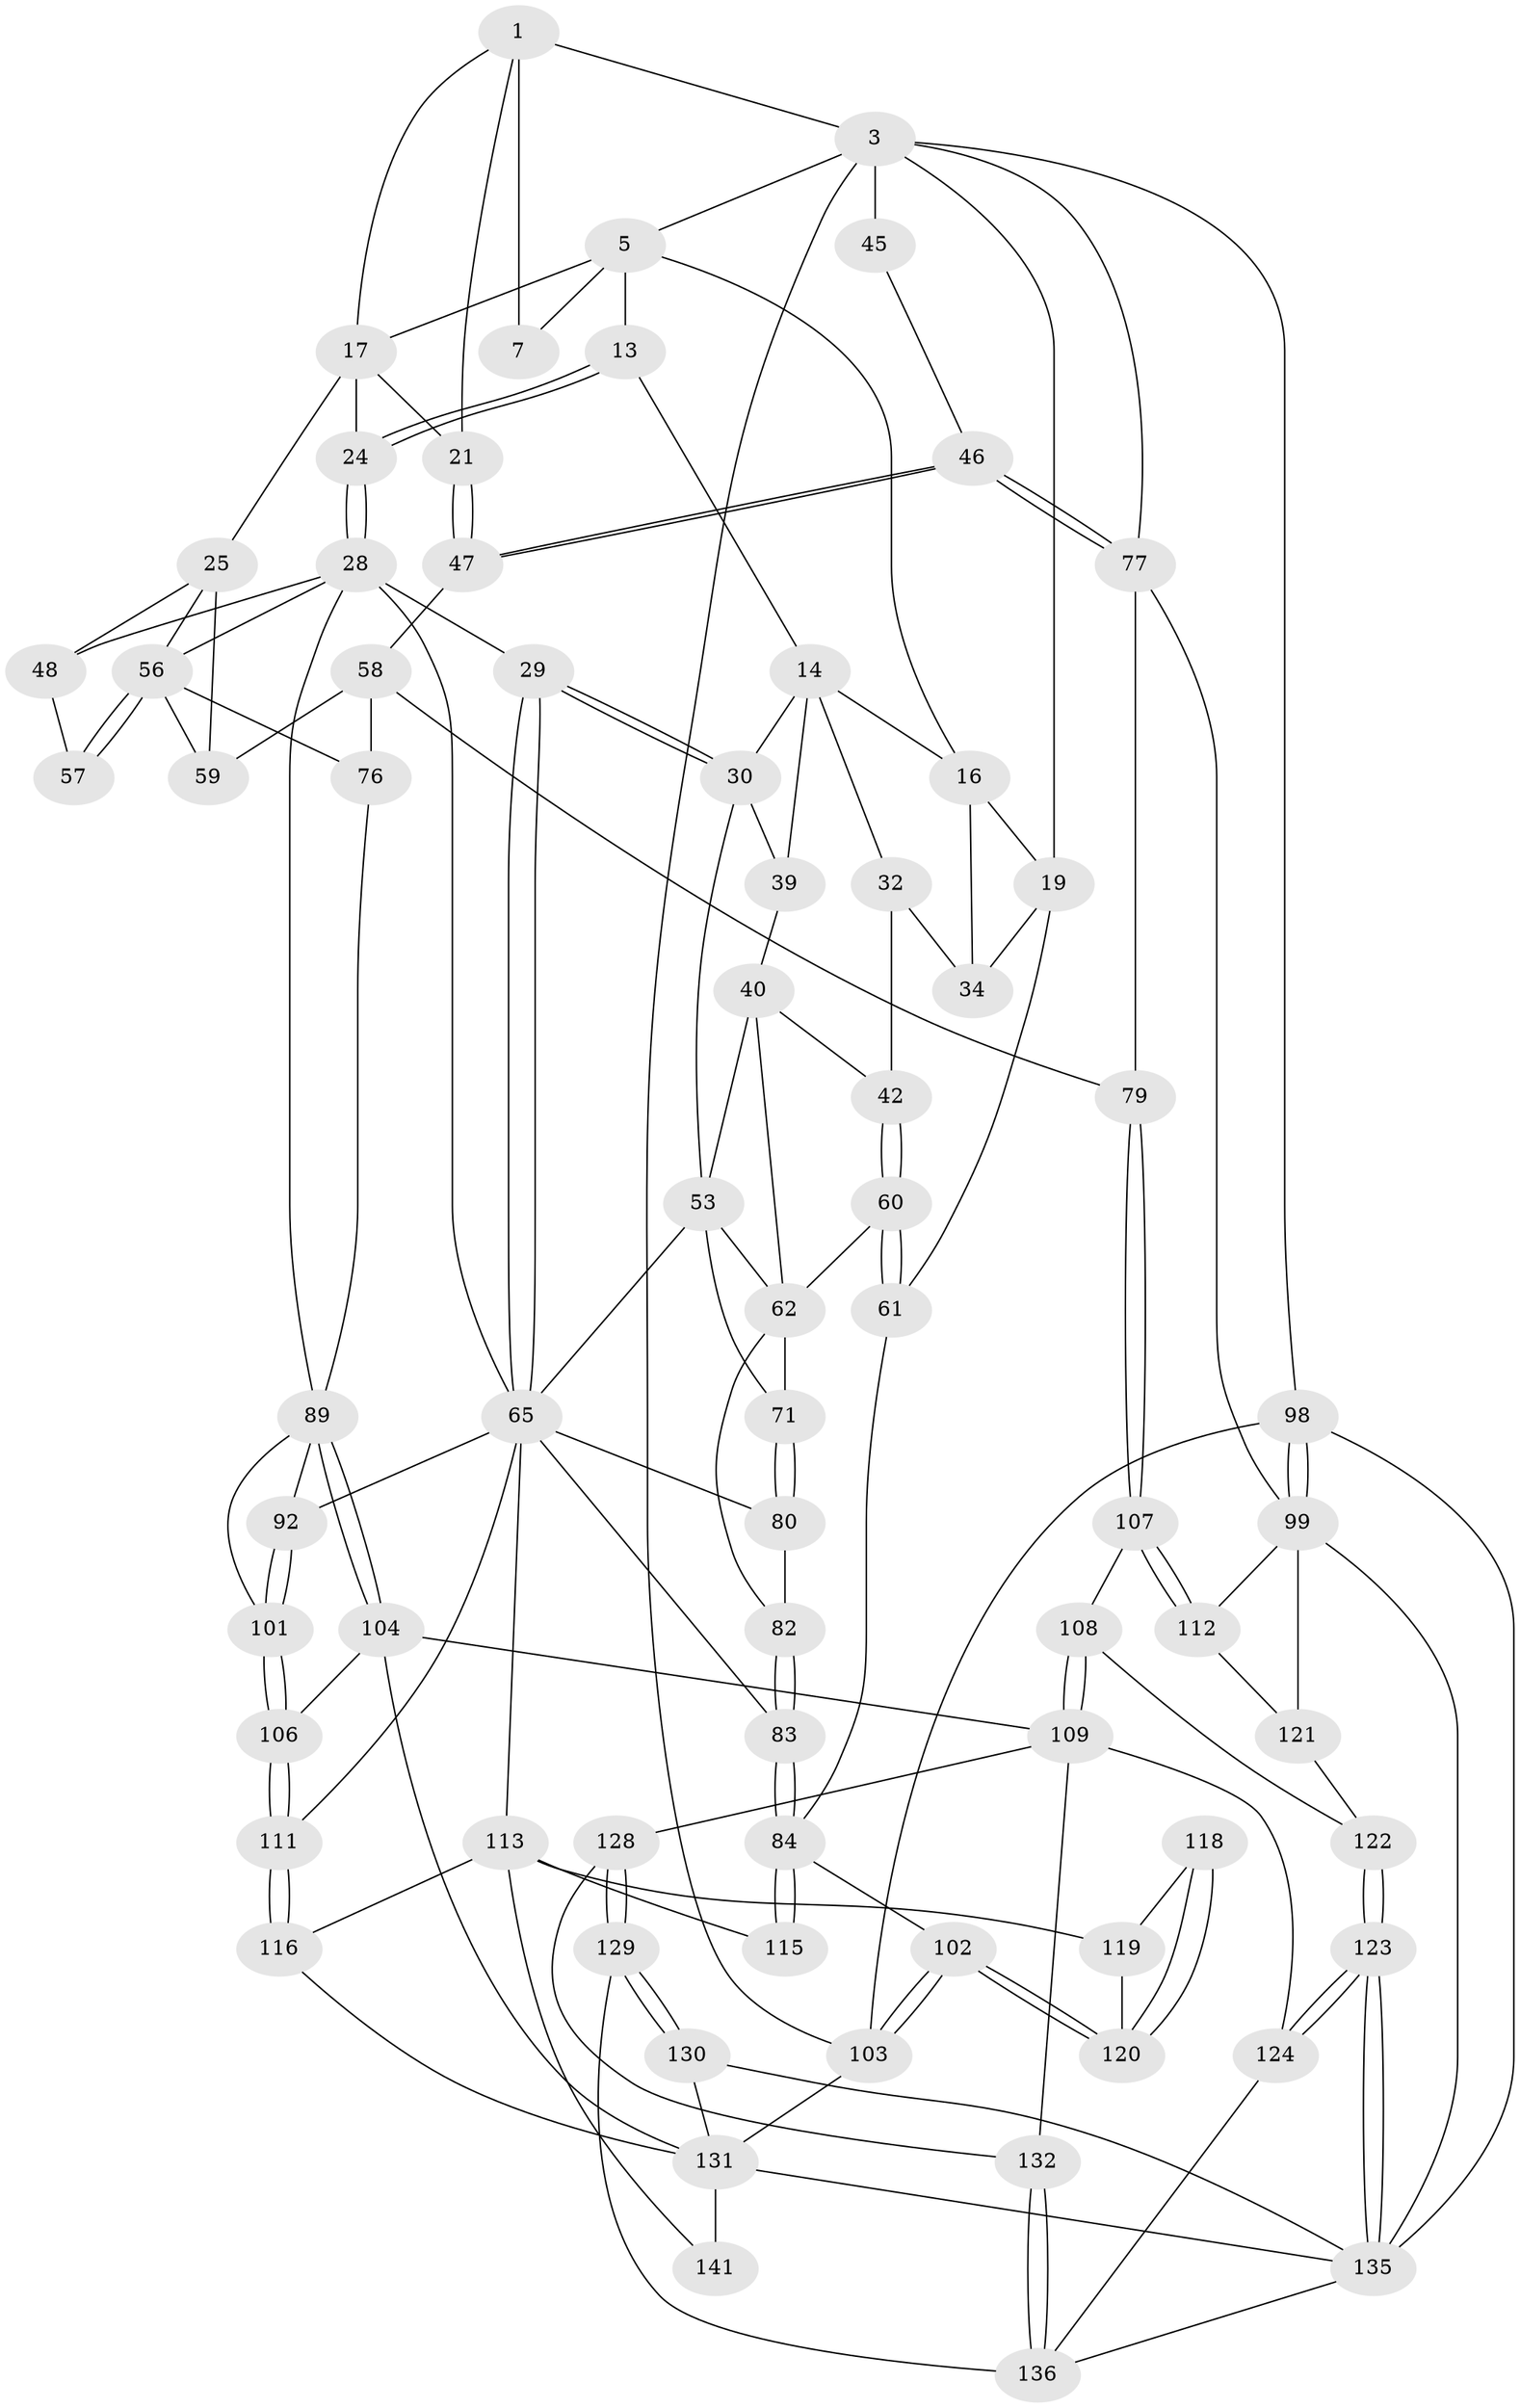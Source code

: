 // original degree distribution, {3: 0.02054794520547945, 4: 0.2328767123287671, 6: 0.2328767123287671, 5: 0.5136986301369864}
// Generated by graph-tools (version 1.1) at 2025/16/03/09/25 04:16:50]
// undirected, 73 vertices, 164 edges
graph export_dot {
graph [start="1"]
  node [color=gray90,style=filled];
  1 [pos="+0.736501591908511+0",super="+2+8"];
  3 [pos="+1+0",super="+43+4"];
  5 [pos="+0.172406730159645+0",super="+6"];
  7 [pos="+0.6732369590819971+0"];
  13 [pos="+0.3457095040266442+0.06607919392328979"];
  14 [pos="+0.24357738972881873+0.1314290451030335",super="+15+31"];
  16 [pos="+0.12236785089886107+0.09581594505947236",super="+20"];
  17 [pos="+0.612848962520688+0.1262932330338613",super="+22+18"];
  19 [pos="+0+0",super="+36"];
  21 [pos="+0.7716015518609509+0.20629323078552295"];
  24 [pos="+0.3746489275934804+0.22889074024036307"];
  25 [pos="+0.6621630209191152+0.248543671124088",super="+55+26"];
  28 [pos="+0.36789773956817107+0.26320001904938684",super="+50"];
  29 [pos="+0.36417740710528107+0.2666332432553081"];
  30 [pos="+0.30874913745864285+0.26423331180590137",super="+51"];
  32 [pos="+0.1377308070366357+0.16172552010068003",super="+33"];
  34 [pos="+0.03750437232089335+0.16873439527797962",super="+35"];
  39 [pos="+0.1992016139374622+0.2595076780765538"];
  40 [pos="+0.18661865890213597+0.27037076762431567",super="+41"];
  42 [pos="+0.10492307434708728+0.2691152479913155"];
  45 [pos="+0.91243303741724+0.31848155540203554"];
  46 [pos="+0.8301302888245842+0.3603038011104036"];
  47 [pos="+0.7976909696909781+0.3267118396540866"];
  48 [pos="+0.5107675014347864+0.28927517059503416",super="+52+49"];
  53 [pos="+0.21716088695753935+0.34585256235479056",super="+54+67"];
  56 [pos="+0.5847485068280741+0.3323573055821469",super="+68"];
  57 [pos="+0.580519529615442+0.32389267799904026"];
  58 [pos="+0.7076022464093903+0.34867290436679027",super="+75"];
  59 [pos="+0.663522711793266+0.3077784459771226"];
  60 [pos="+0.04365531590048899+0.36750538815374795"];
  61 [pos="+0+0.4828961507328033"];
  62 [pos="+0.14596674546467558+0.3392735696512868",super="+63"];
  65 [pos="+0.322853588882694+0.4166253280741374",super="+66"];
  71 [pos="+0.23512860451563192+0.41379195378135997",super="+72"];
  76 [pos="+0.6552068004955588+0.5233534850833835"];
  77 [pos="+0.8282555438629688+0.4260768716289948",super="+86+78"];
  79 [pos="+0.7458641410633301+0.5557547692178408"];
  80 [pos="+0.16200962683893252+0.4572425520119921",super="+81"];
  82 [pos="+0.10745692594844894+0.47714369308683213"];
  83 [pos="+0+0.557545075253536"];
  84 [pos="+0+0.5774573282322722",super="+85"];
  89 [pos="+0.6052138839766885+0.5577457992044141",super="+90"];
  92 [pos="+0.3981441667374127+0.6129785915791993"];
  98 [pos="+1+1"];
  99 [pos="+1+0.7468533827925636",super="+134+100"];
  101 [pos="+0.41621492739609856+0.6368404630405247"];
  102 [pos="+0+0.8541766029530635"];
  103 [pos="+0+1"];
  104 [pos="+0.5527800924631685+0.7545041630959729",super="+105"];
  106 [pos="+0.42433895474423217+0.7444540367534553"];
  107 [pos="+0.7654614066883919+0.5872187260108707"];
  108 [pos="+0.7476521825815101+0.7172268486578193"];
  109 [pos="+0.7425240471618023+0.7250789067419272",super="+110+125"];
  111 [pos="+0.39597539681096433+0.7606897222692286"];
  112 [pos="+1+0.6561053197269318"];
  113 [pos="+0.21194433805004567+0.7385979464698871",super="+114+117"];
  115 [pos="+0.021038472245361706+0.6902873375862631"];
  116 [pos="+0.3084258484733576+0.814539904273718"];
  118 [pos="+0.05794727935860125+0.7878728324447083"];
  119 [pos="+0.11573677626431039+0.8342691592585004",super="+127"];
  120 [pos="+0.04909627938082474+0.9135864717289611"];
  121 [pos="+0.9843351309655147+0.7517997683870357"];
  122 [pos="+0.8696421970585699+0.7706127430084302"];
  123 [pos="+0.8352727868433366+0.9309756671126665"];
  124 [pos="+0.7894593438835321+0.8914491229159885"];
  128 [pos="+0.5766752525997585+0.7671961182604935",super="+133"];
  129 [pos="+0.5802586153632106+0.912101349448007",super="+139"];
  130 [pos="+0.5517243042407195+0.9259430457406421"];
  131 [pos="+0.49207107619850177+0.894340103732949",super="+137"];
  132 [pos="+0.6864397465895752+0.837338213098294"];
  135 [pos="+0.853172748741971+0.9572944728920737",super="+142"];
  136 [pos="+0.7080828276636446+0.9029750913229889",super="+140"];
  141 [pos="+0.14671920297481367+1"];
  1 -- 3 [weight=2];
  1 -- 17;
  1 -- 21;
  1 -- 7;
  3 -- 98;
  3 -- 45 [weight=2];
  3 -- 19;
  3 -- 5;
  3 -- 103;
  3 -- 77;
  5 -- 16;
  5 -- 13;
  5 -- 7;
  5 -- 17;
  13 -- 14;
  13 -- 24;
  13 -- 24;
  14 -- 16;
  14 -- 32 [weight=2];
  14 -- 39;
  14 -- 30;
  16 -- 34;
  16 -- 19;
  17 -- 21;
  17 -- 25 [weight=2];
  17 -- 24;
  19 -- 61;
  19 -- 34;
  21 -- 47;
  21 -- 47;
  24 -- 28;
  24 -- 28;
  25 -- 56;
  25 -- 59;
  25 -- 48 [weight=2];
  28 -- 29;
  28 -- 48;
  28 -- 65;
  28 -- 56;
  28 -- 89;
  29 -- 30;
  29 -- 30;
  29 -- 65;
  29 -- 65;
  30 -- 53;
  30 -- 39;
  32 -- 34 [weight=2];
  32 -- 42;
  39 -- 40;
  40 -- 53;
  40 -- 42;
  40 -- 62;
  42 -- 60;
  42 -- 60;
  45 -- 46;
  46 -- 47;
  46 -- 47;
  46 -- 77;
  46 -- 77;
  47 -- 58;
  48 -- 57 [weight=2];
  53 -- 62;
  53 -- 71;
  53 -- 65;
  56 -- 57;
  56 -- 57;
  56 -- 59;
  56 -- 76;
  58 -- 59;
  58 -- 76;
  58 -- 79;
  60 -- 61;
  60 -- 61;
  60 -- 62;
  61 -- 84;
  62 -- 82;
  62 -- 71;
  65 -- 113;
  65 -- 83;
  65 -- 92;
  65 -- 111;
  65 -- 80;
  71 -- 80 [weight=2];
  71 -- 80;
  76 -- 89;
  77 -- 99;
  77 -- 79;
  79 -- 107;
  79 -- 107;
  80 -- 82;
  82 -- 83;
  82 -- 83;
  83 -- 84;
  83 -- 84;
  84 -- 115;
  84 -- 115;
  84 -- 102;
  89 -- 104;
  89 -- 104;
  89 -- 101;
  89 -- 92;
  92 -- 101;
  92 -- 101;
  98 -- 99;
  98 -- 99;
  98 -- 103;
  98 -- 135;
  99 -- 121;
  99 -- 135;
  99 -- 112;
  101 -- 106;
  101 -- 106;
  102 -- 103;
  102 -- 103;
  102 -- 120;
  102 -- 120;
  103 -- 131;
  104 -- 109;
  104 -- 106;
  104 -- 131;
  106 -- 111;
  106 -- 111;
  107 -- 108;
  107 -- 112;
  107 -- 112;
  108 -- 109;
  108 -- 109;
  108 -- 122;
  109 -- 128;
  109 -- 132;
  109 -- 124;
  111 -- 116;
  111 -- 116;
  112 -- 121;
  113 -- 115;
  113 -- 119 [weight=2];
  113 -- 116;
  113 -- 141;
  116 -- 131;
  118 -- 119;
  118 -- 120;
  118 -- 120;
  119 -- 120;
  121 -- 122;
  122 -- 123;
  122 -- 123;
  123 -- 124;
  123 -- 124;
  123 -- 135;
  123 -- 135;
  124 -- 136;
  128 -- 129 [weight=2];
  128 -- 129;
  128 -- 132;
  129 -- 130;
  129 -- 130;
  129 -- 136;
  130 -- 131;
  130 -- 135;
  131 -- 135;
  131 -- 141 [weight=2];
  132 -- 136;
  132 -- 136;
  135 -- 136;
}
